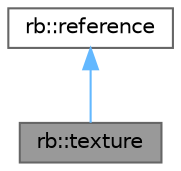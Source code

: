 digraph "rb::texture"
{
 // LATEX_PDF_SIZE
  bgcolor="transparent";
  edge [fontname=Helvetica,fontsize=10,labelfontname=Helvetica,labelfontsize=10];
  node [fontname=Helvetica,fontsize=10,shape=box,height=0.2,width=0.4];
  Node1 [label="rb::texture",height=0.2,width=0.4,color="gray40", fillcolor="grey60", style="filled", fontcolor="black",tooltip="A structure that contains an efficient, driver-specific representation of pixel data...."];
  Node2 -> Node1 [dir="back",color="steelblue1",style="solid"];
  Node2 [label="rb::reference",height=0.2,width=0.4,color="gray40", fillcolor="white", style="filled",URL="$classrb_1_1reference.html",tooltip="Base class for reference counting."];
}
